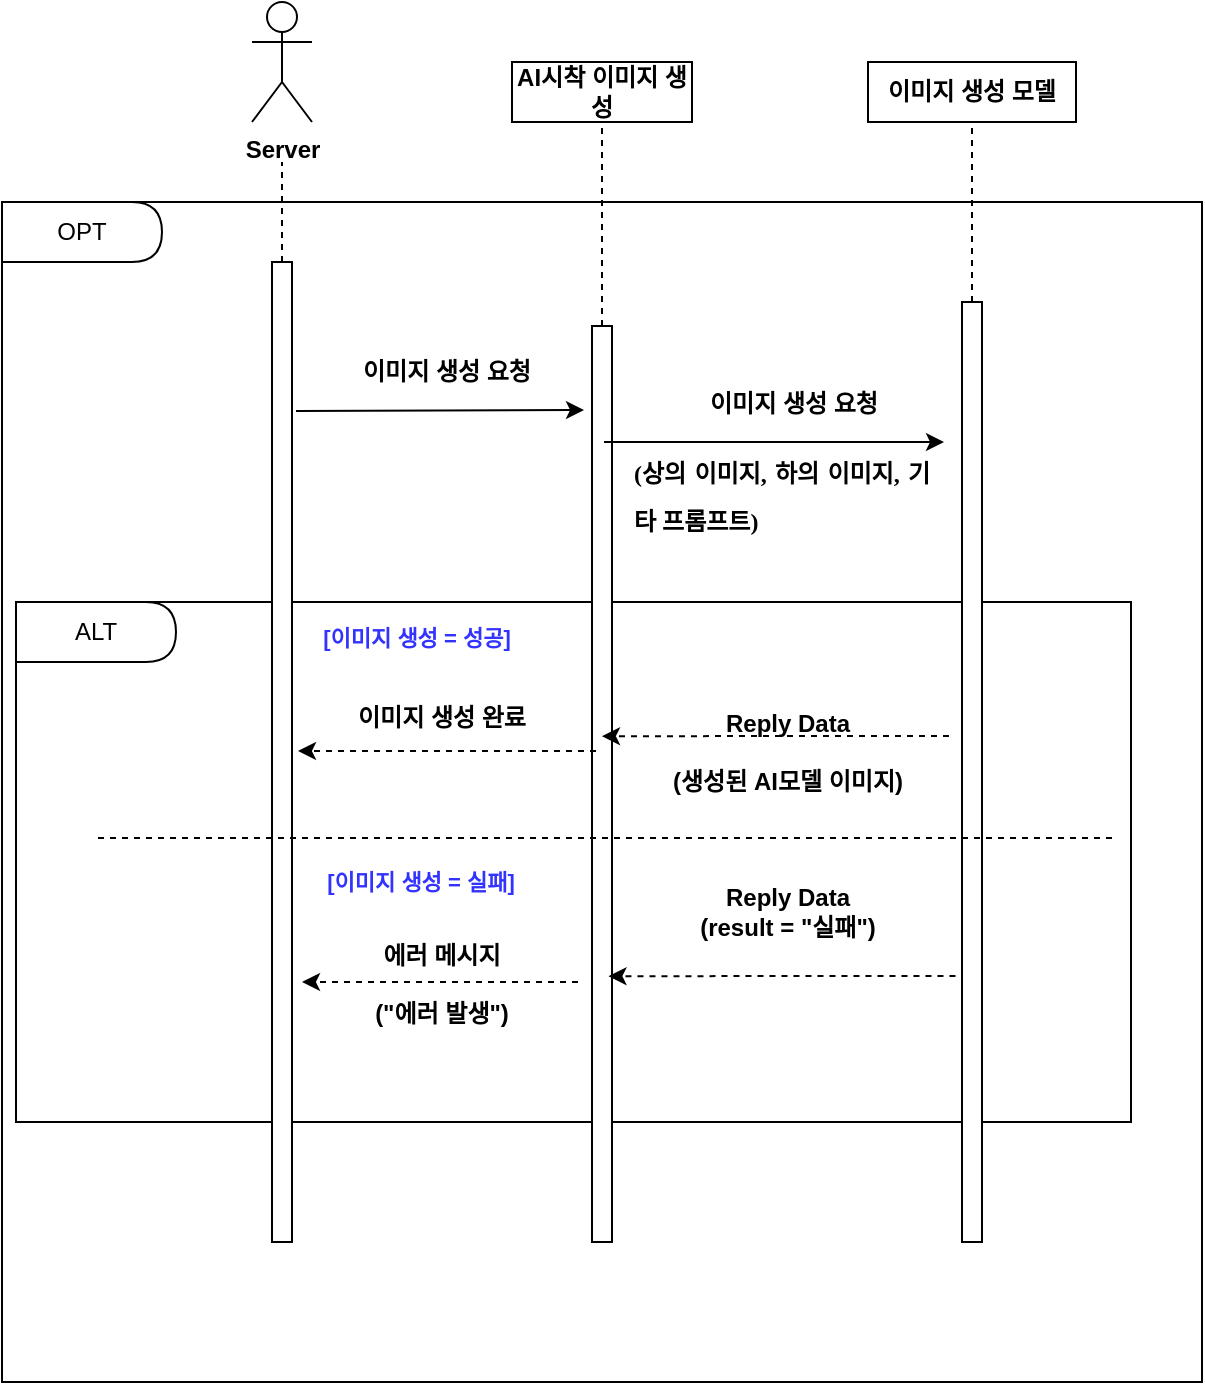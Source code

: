 <mxfile version="24.9.2">
  <diagram name="페이지-1" id="x3CDRDTqpfboEJPPk2nD">
    <mxGraphModel dx="608" dy="1977" grid="0" gridSize="10" guides="1" tooltips="1" connect="1" arrows="1" fold="1" page="1" pageScale="1" pageWidth="827" pageHeight="1169" background="#ffffff" math="0" shadow="0">
      <root>
        <mxCell id="0" />
        <mxCell id="1" parent="0" />
        <mxCell id="7Y47-iIJUgCRWdnua4mY-2" value="&lt;b&gt;Server&lt;/b&gt;" style="shape=umlActor;verticalLabelPosition=bottom;verticalAlign=top;html=1;outlineConnect=0;" parent="1" vertex="1">
          <mxGeometry x="205" y="-1100" width="30" height="60" as="geometry" />
        </mxCell>
        <mxCell id="7Y47-iIJUgCRWdnua4mY-3" value="" style="rounded=0;whiteSpace=wrap;html=1;" parent="1" vertex="1">
          <mxGeometry x="80" y="-1000" width="600" height="590" as="geometry" />
        </mxCell>
        <mxCell id="7Y47-iIJUgCRWdnua4mY-4" value="" style="rounded=0;whiteSpace=wrap;html=1;" parent="1" vertex="1">
          <mxGeometry x="87" y="-800" width="557.5" height="260" as="geometry" />
        </mxCell>
        <mxCell id="7Y47-iIJUgCRWdnua4mY-5" value="" style="rounded=0;whiteSpace=wrap;html=1;" parent="1" vertex="1">
          <mxGeometry x="215" y="-970" width="10" height="490" as="geometry" />
        </mxCell>
        <mxCell id="7Y47-iIJUgCRWdnua4mY-6" value="" style="rounded=0;whiteSpace=wrap;html=1;" parent="1" vertex="1">
          <mxGeometry x="375" y="-938" width="10" height="458" as="geometry" />
        </mxCell>
        <mxCell id="7Y47-iIJUgCRWdnua4mY-7" value="" style="rounded=0;whiteSpace=wrap;html=1;" parent="1" vertex="1">
          <mxGeometry x="560" y="-950" width="10" height="470" as="geometry" />
        </mxCell>
        <mxCell id="7Y47-iIJUgCRWdnua4mY-8" value="&lt;b&gt;AI시착 이미지 생성&lt;/b&gt;" style="rounded=0;whiteSpace=wrap;html=1;" parent="1" vertex="1">
          <mxGeometry x="335" y="-1070" width="90" height="30" as="geometry" />
        </mxCell>
        <mxCell id="7Y47-iIJUgCRWdnua4mY-9" value="" style="endArrow=none;dashed=1;html=1;rounded=0;entryX=0.5;entryY=1;entryDx=0;entryDy=0;exitX=0.5;exitY=0;exitDx=0;exitDy=0;" parent="1" source="7Y47-iIJUgCRWdnua4mY-6" target="7Y47-iIJUgCRWdnua4mY-8" edge="1">
          <mxGeometry width="50" height="50" relative="1" as="geometry">
            <mxPoint x="550" y="-800" as="sourcePoint" />
            <mxPoint x="600" y="-850" as="targetPoint" />
          </mxGeometry>
        </mxCell>
        <mxCell id="7Y47-iIJUgCRWdnua4mY-10" value="" style="endArrow=none;dashed=1;html=1;rounded=0;" parent="1" source="7Y47-iIJUgCRWdnua4mY-5" edge="1">
          <mxGeometry width="50" height="50" relative="1" as="geometry">
            <mxPoint x="550" y="-800" as="sourcePoint" />
            <mxPoint x="220" y="-1020" as="targetPoint" />
          </mxGeometry>
        </mxCell>
        <mxCell id="7Y47-iIJUgCRWdnua4mY-11" value="&lt;b&gt;이미지 생성 모델&lt;/b&gt;" style="rounded=0;whiteSpace=wrap;html=1;" parent="1" vertex="1">
          <mxGeometry x="513" y="-1070" width="104" height="30" as="geometry" />
        </mxCell>
        <mxCell id="7Y47-iIJUgCRWdnua4mY-12" value="" style="endArrow=none;dashed=1;html=1;rounded=0;entryX=0.5;entryY=1;entryDx=0;entryDy=0;exitX=0.5;exitY=0;exitDx=0;exitDy=0;" parent="1" source="7Y47-iIJUgCRWdnua4mY-7" target="7Y47-iIJUgCRWdnua4mY-11" edge="1">
          <mxGeometry width="50" height="50" relative="1" as="geometry">
            <mxPoint x="550" y="-800" as="sourcePoint" />
            <mxPoint x="600" y="-850" as="targetPoint" />
          </mxGeometry>
        </mxCell>
        <mxCell id="7Y47-iIJUgCRWdnua4mY-13" value="" style="endArrow=classic;html=1;rounded=0;exitX=1.2;exitY=0.152;exitDx=0;exitDy=0;exitPerimeter=0;" parent="1" source="7Y47-iIJUgCRWdnua4mY-5" edge="1">
          <mxGeometry width="50" height="50" relative="1" as="geometry">
            <mxPoint x="550" y="-800" as="sourcePoint" />
            <mxPoint x="371" y="-896" as="targetPoint" />
          </mxGeometry>
        </mxCell>
        <mxCell id="7Y47-iIJUgCRWdnua4mY-14" value="&lt;b&gt;이미지 생성 요청&lt;/b&gt;" style="text;html=1;align=center;verticalAlign=middle;whiteSpace=wrap;rounded=0;" parent="1" vertex="1">
          <mxGeometry x="235" y="-930" width="135" height="30" as="geometry" />
        </mxCell>
        <mxCell id="7Y47-iIJUgCRWdnua4mY-27" value="" style="endArrow=classic;html=1;rounded=0;exitX=-0.112;exitY=0.667;exitDx=0;exitDy=0;exitPerimeter=0;entryX=1.039;entryY=0.618;entryDx=0;entryDy=0;entryPerimeter=0;dashed=1;" parent="1" edge="1">
          <mxGeometry width="50" height="50" relative="1" as="geometry">
            <mxPoint x="553.49" y="-733" as="sourcePoint" />
            <mxPoint x="380.0" y="-732.91" as="targetPoint" />
          </mxGeometry>
        </mxCell>
        <mxCell id="7Y47-iIJUgCRWdnua4mY-28" value="&lt;b&gt;Reply Data&lt;/b&gt;&lt;div&gt;&lt;b&gt;&lt;br&gt;&lt;/b&gt;&lt;/div&gt;&lt;div&gt;&lt;b&gt;(&lt;/b&gt;&lt;b style=&quot;background-color: initial;&quot;&gt;생성된 AI모델 이미지)&lt;/b&gt;&lt;/div&gt;" style="text;html=1;align=center;verticalAlign=middle;whiteSpace=wrap;rounded=0;" parent="1" vertex="1">
          <mxGeometry x="407.75" y="-740" width="130" height="30" as="geometry" />
        </mxCell>
        <mxCell id="7Y47-iIJUgCRWdnua4mY-29" value="" style="endArrow=classic;html=1;rounded=0;exitX=-0.112;exitY=0.667;exitDx=0;exitDy=0;exitPerimeter=0;entryX=1.054;entryY=0.966;entryDx=0;entryDy=0;entryPerimeter=0;dashed=1;" parent="1" edge="1">
          <mxGeometry width="50" height="50" relative="1" as="geometry">
            <mxPoint x="377" y="-725.5" as="sourcePoint" />
            <mxPoint x="228" y="-725.5" as="targetPoint" />
          </mxGeometry>
        </mxCell>
        <mxCell id="7Y47-iIJUgCRWdnua4mY-30" value="&lt;b&gt;이미지 생성 완료&lt;/b&gt;" style="text;html=1;align=center;verticalAlign=middle;whiteSpace=wrap;rounded=0;" parent="1" vertex="1">
          <mxGeometry x="235" y="-757" width="130" height="30" as="geometry" />
        </mxCell>
        <mxCell id="7Y47-iIJUgCRWdnua4mY-32" value="OPT&lt;span style=&quot;color: rgba(0, 0, 0, 0); font-family: monospace; font-size: 0px; text-align: start; text-wrap: nowrap;&quot;&gt;%3CmxGraphModel%3E%3Croot%3E%3CmxCell%20id%3D%220%22%2F%3E%3CmxCell%20id%3D%221%22%20parent%3D%220%22%2F%3E%3CmxCell%20id%3D%222%22%20value%3D%22%ED%9A%8C%EC%9B%90%EA%B0%80%EC%9E%85%20%EC%9A%94%EC%B2%AD%26lt%3Bdiv%26gt%3B(ID%2C%20%EB%B9%84%EB%B0%80%EB%B2%88%ED%98%B8%2C%20%EB%8B%89%EB%84%A4%EC%9E%84%2C%20%EC%9D%B4%EB%A6%84%2C%20%EC%84%B1%EB%B3%84%2C%20%EC%9D%B4%EB%A9%94%EC%9D%BC)%26lt%3B%2Fdiv%26gt%3B%22%20style%3D%22text%3Bhtml%3D1%3Balign%3Dcenter%3BverticalAlign%3Dmiddle%3BwhiteSpace%3Dwrap%3Brounded%3D0%3B%22%20vertex%3D%221%22%20parent%3D%221%22%3E%3CmxGeometry%20x%3D%22235%22%20y%3D%22-820%22%20width%3D%22125%22%20height%3D%2230%22%20as%3D%22geometry%22%2F%3E%3C%2FmxCell%3E%3C%2Froot%3E%3C%2FmxGraphModel%3E&lt;/span&gt;" style="shape=delay;whiteSpace=wrap;html=1;" parent="1" vertex="1">
          <mxGeometry x="80" y="-1000" width="80" height="30" as="geometry" />
        </mxCell>
        <mxCell id="7Y47-iIJUgCRWdnua4mY-33" value="ALT" style="shape=delay;whiteSpace=wrap;html=1;" parent="1" vertex="1">
          <mxGeometry x="87" y="-800" width="80" height="30" as="geometry" />
        </mxCell>
        <mxCell id="aqkRpfTvIbTsVpuNfiw0-3" value="&lt;b&gt;이미지 생성 요청&lt;/b&gt;" style="text;html=1;align=center;verticalAlign=middle;whiteSpace=wrap;rounded=0;" vertex="1" parent="1">
          <mxGeometry x="401" y="-914" width="150" height="30" as="geometry" />
        </mxCell>
        <mxCell id="aqkRpfTvIbTsVpuNfiw0-5" value="" style="endArrow=classic;html=1;rounded=0;" edge="1" parent="1">
          <mxGeometry width="50" height="50" relative="1" as="geometry">
            <mxPoint x="381" y="-880" as="sourcePoint" />
            <mxPoint x="551" y="-880" as="targetPoint" />
          </mxGeometry>
        </mxCell>
        <mxCell id="aqkRpfTvIbTsVpuNfiw0-12" value="&lt;span style=&quot;font-size: 11px;&quot;&gt;&lt;b&gt;[이미지 생성 = 성공]&lt;/b&gt;&lt;/span&gt;" style="text;html=1;align=center;verticalAlign=middle;whiteSpace=wrap;rounded=0;fontColor=#3333FF;" vertex="1" parent="1">
          <mxGeometry x="215" y="-797" width="145" height="30" as="geometry" />
        </mxCell>
        <mxCell id="aqkRpfTvIbTsVpuNfiw0-13" value="&lt;span style=&quot;font-size: 11px;&quot;&gt;&lt;b&gt;[이미지 생성 = 실패]&lt;/b&gt;&lt;/span&gt;" style="text;html=1;align=center;verticalAlign=middle;whiteSpace=wrap;rounded=0;fontColor=#3333FF;" vertex="1" parent="1">
          <mxGeometry x="217" y="-675" width="145" height="30" as="geometry" />
        </mxCell>
        <mxCell id="aqkRpfTvIbTsVpuNfiw0-18" value="&lt;b&gt;Reply Data&lt;/b&gt;&lt;div&gt;&lt;b&gt;(result = &quot;실패&quot;)&lt;/b&gt;&lt;/div&gt;" style="text;html=1;align=center;verticalAlign=middle;whiteSpace=wrap;rounded=0;" vertex="1" parent="1">
          <mxGeometry x="427.75" y="-660" width="90" height="30" as="geometry" />
        </mxCell>
        <mxCell id="aqkRpfTvIbTsVpuNfiw0-19" value="&lt;b&gt;에러 메시지&lt;/b&gt;&lt;div&gt;&lt;b&gt;&lt;br&gt;&lt;/b&gt;&lt;/div&gt;&lt;div&gt;&lt;b&gt;(&quot;에러 발생&quot;)&lt;/b&gt;&lt;/div&gt;" style="text;html=1;align=center;verticalAlign=middle;whiteSpace=wrap;rounded=0;" vertex="1" parent="1">
          <mxGeometry x="235" y="-624" width="130" height="30" as="geometry" />
        </mxCell>
        <mxCell id="aqkRpfTvIbTsVpuNfiw0-20" value="" style="endArrow=classic;html=1;rounded=0;exitX=-0.112;exitY=0.667;exitDx=0;exitDy=0;exitPerimeter=0;entryX=1.039;entryY=0.618;entryDx=0;entryDy=0;entryPerimeter=0;dashed=1;" edge="1" parent="1">
          <mxGeometry width="50" height="50" relative="1" as="geometry">
            <mxPoint x="556.74" y="-613" as="sourcePoint" />
            <mxPoint x="383.25" y="-612.91" as="targetPoint" />
          </mxGeometry>
        </mxCell>
        <mxCell id="aqkRpfTvIbTsVpuNfiw0-21" value="" style="endArrow=classic;html=1;rounded=0;dashed=1;" edge="1" parent="1">
          <mxGeometry width="50" height="50" relative="1" as="geometry">
            <mxPoint x="368" y="-610" as="sourcePoint" />
            <mxPoint x="230" y="-610" as="targetPoint" />
          </mxGeometry>
        </mxCell>
        <mxCell id="aqkRpfTvIbTsVpuNfiw0-24" value="" style="endArrow=none;dashed=1;html=1;rounded=0;" edge="1" parent="1">
          <mxGeometry width="50" height="50" relative="1" as="geometry">
            <mxPoint x="635" y="-682" as="sourcePoint" />
            <mxPoint x="125" y="-682" as="targetPoint" />
          </mxGeometry>
        </mxCell>
        <mxCell id="aqkRpfTvIbTsVpuNfiw0-29" value="&lt;p style=&quot;margin: 0pt 0px; padding: 0px; text-align: justify; line-height: 21.333px; font-family: 바탕;&quot; class=&quot;HStyle0&quot;&gt;&lt;span style=&quot;margin: 0px; padding: 0px; position: relative; font-family: &amp;quot;맑은 고딕&amp;quot;; line-height: 23.467px;&quot;&gt;&lt;font style=&quot;font-size: 12px;&quot;&gt;&lt;b&gt;(상의 이미지, 하의 이미지, 기타 프롬프트)&lt;/b&gt;&lt;/font&gt;&lt;/span&gt;&lt;/p&gt;&lt;div style=&quot;margin: 0px; padding: 0px; font-size: medium; text-align: start;&quot; data-jsonlen=&quot;5596&quot; data-hjsonver=&quot;1.0&quot; id=&quot;hwpEditorBoardContent&quot;&gt;&lt;/div&gt;" style="text;html=1;align=center;verticalAlign=middle;whiteSpace=wrap;rounded=0;" vertex="1" parent="1">
          <mxGeometry x="395" y="-867" width="150" height="30" as="geometry" />
        </mxCell>
      </root>
    </mxGraphModel>
  </diagram>
</mxfile>
